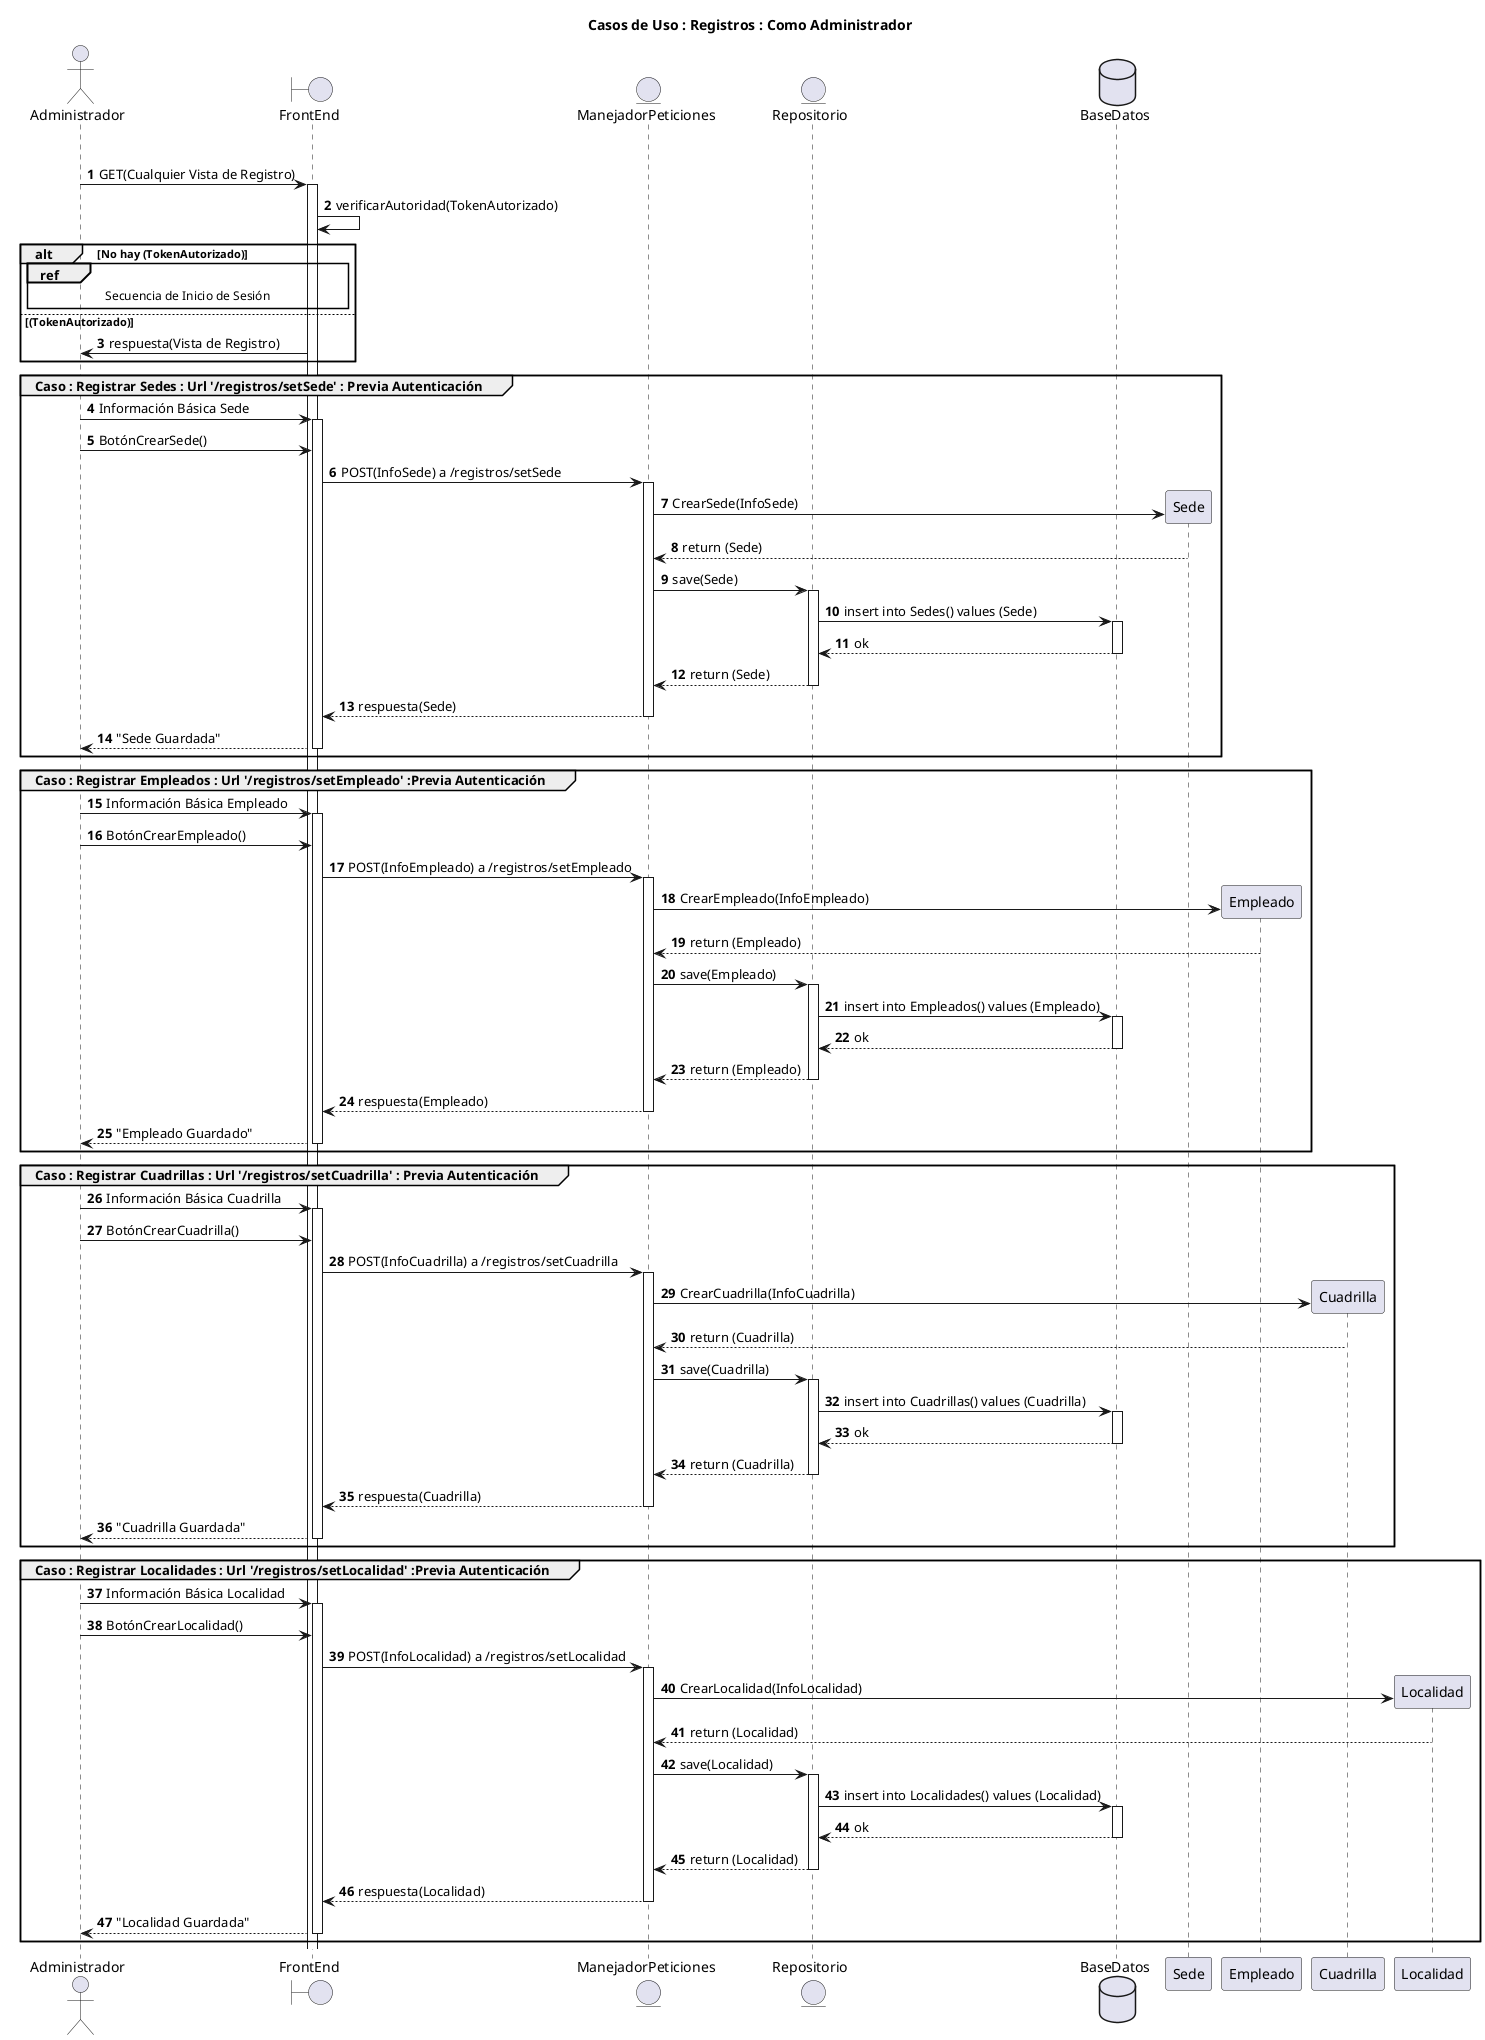 @startuml
'https://plantuml.com/sequence-diagram
title Casos de Uso : Registros : Como Administrador

actor Administrador
boundary FrontEnd
entity ManejadorPeticiones
entity Repositorio
database BaseDatos

autonumber
group Comprobación Autenticación
Administrador -> FrontEnd ++ : GET(Cualquier Vista de Registro)
FrontEnd -> FrontEnd : verificarAutoridad(TokenAutorizado)
alt No hay (TokenAutorizado)
ref over Administrador,FrontEnd : Secuencia de Inicio de Sesión
else (TokenAutorizado)
FrontEnd -> Administrador : respuesta(Vista de Registro)
end

group Caso : Registrar Sedes : Url '/registros/setSede' : Previa Autenticación
Administrador -> FrontEnd ++ : Información Básica Sede
Administrador -> FrontEnd : BotónCrearSede()
FrontEnd -> ManejadorPeticiones ++ : POST(InfoSede) a /registros/setSede
ManejadorPeticiones -> Sede ** : CrearSede(InfoSede)
Sede --> ManejadorPeticiones : return (Sede)
ManejadorPeticiones -> Repositorio ++ : save(Sede)
Repositorio -> BaseDatos ++ : insert into Sedes() values (Sede)
BaseDatos --> Repositorio -- : ok
Repositorio --> ManejadorPeticiones -- : return (Sede)
ManejadorPeticiones --> FrontEnd -- : respuesta(Sede)
FrontEnd --> Administrador -- : "Sede Guardada"
end

group Caso : Registrar Empleados : Url '/registros/setEmpleado' :Previa Autenticación
Administrador -> FrontEnd ++ : Información Básica Empleado
Administrador -> FrontEnd : BotónCrearEmpleado()
FrontEnd -> ManejadorPeticiones ++ : POST(InfoEmpleado) a /registros/setEmpleado
ManejadorPeticiones -> Empleado ** : CrearEmpleado(InfoEmpleado)
Empleado --> ManejadorPeticiones : return (Empleado)
ManejadorPeticiones -> Repositorio ++ : save(Empleado)
Repositorio -> BaseDatos ++ : insert into Empleados() values (Empleado)
BaseDatos --> Repositorio -- : ok
Repositorio --> ManejadorPeticiones -- : return (Empleado)
ManejadorPeticiones --> FrontEnd -- : respuesta(Empleado)
FrontEnd --> Administrador -- : "Empleado Guardado"
end

group Caso : Registrar Cuadrillas : Url '/registros/setCuadrilla' : Previa Autenticación
Administrador -> FrontEnd ++ : Información Básica Cuadrilla
Administrador -> FrontEnd : BotónCrearCuadrilla()
FrontEnd -> ManejadorPeticiones ++ : POST(InfoCuadrilla) a /registros/setCuadrilla
ManejadorPeticiones -> Cuadrilla ** : CrearCuadrilla(InfoCuadrilla)
Cuadrilla --> ManejadorPeticiones : return (Cuadrilla)
ManejadorPeticiones -> Repositorio ++ : save(Cuadrilla)
Repositorio -> BaseDatos ++ : insert into Cuadrillas() values (Cuadrilla)
BaseDatos --> Repositorio -- : ok
Repositorio --> ManejadorPeticiones -- : return (Cuadrilla)
ManejadorPeticiones --> FrontEnd -- : respuesta(Cuadrilla)
FrontEnd --> Administrador -- : "Cuadrilla Guardada"
end

group Caso : Registrar Localidades : Url '/registros/setLocalidad' :Previa Autenticación
Administrador -> FrontEnd ++ : Información Básica Localidad
Administrador -> FrontEnd : BotónCrearLocalidad()
FrontEnd -> ManejadorPeticiones ++ : POST(InfoLocalidad) a /registros/setLocalidad
ManejadorPeticiones -> Localidad ** : CrearLocalidad(InfoLocalidad)
Localidad --> ManejadorPeticiones : return (Localidad)
ManejadorPeticiones -> Repositorio ++ : save(Localidad)
Repositorio -> BaseDatos ++ : insert into Localidades() values (Localidad)
BaseDatos --> Repositorio -- : ok
Repositorio --> ManejadorPeticiones -- : return (Localidad)
ManejadorPeticiones --> FrontEnd -- : respuesta(Localidad)
FrontEnd --> Administrador -- : "Localidad Guardada"
end

@enduml